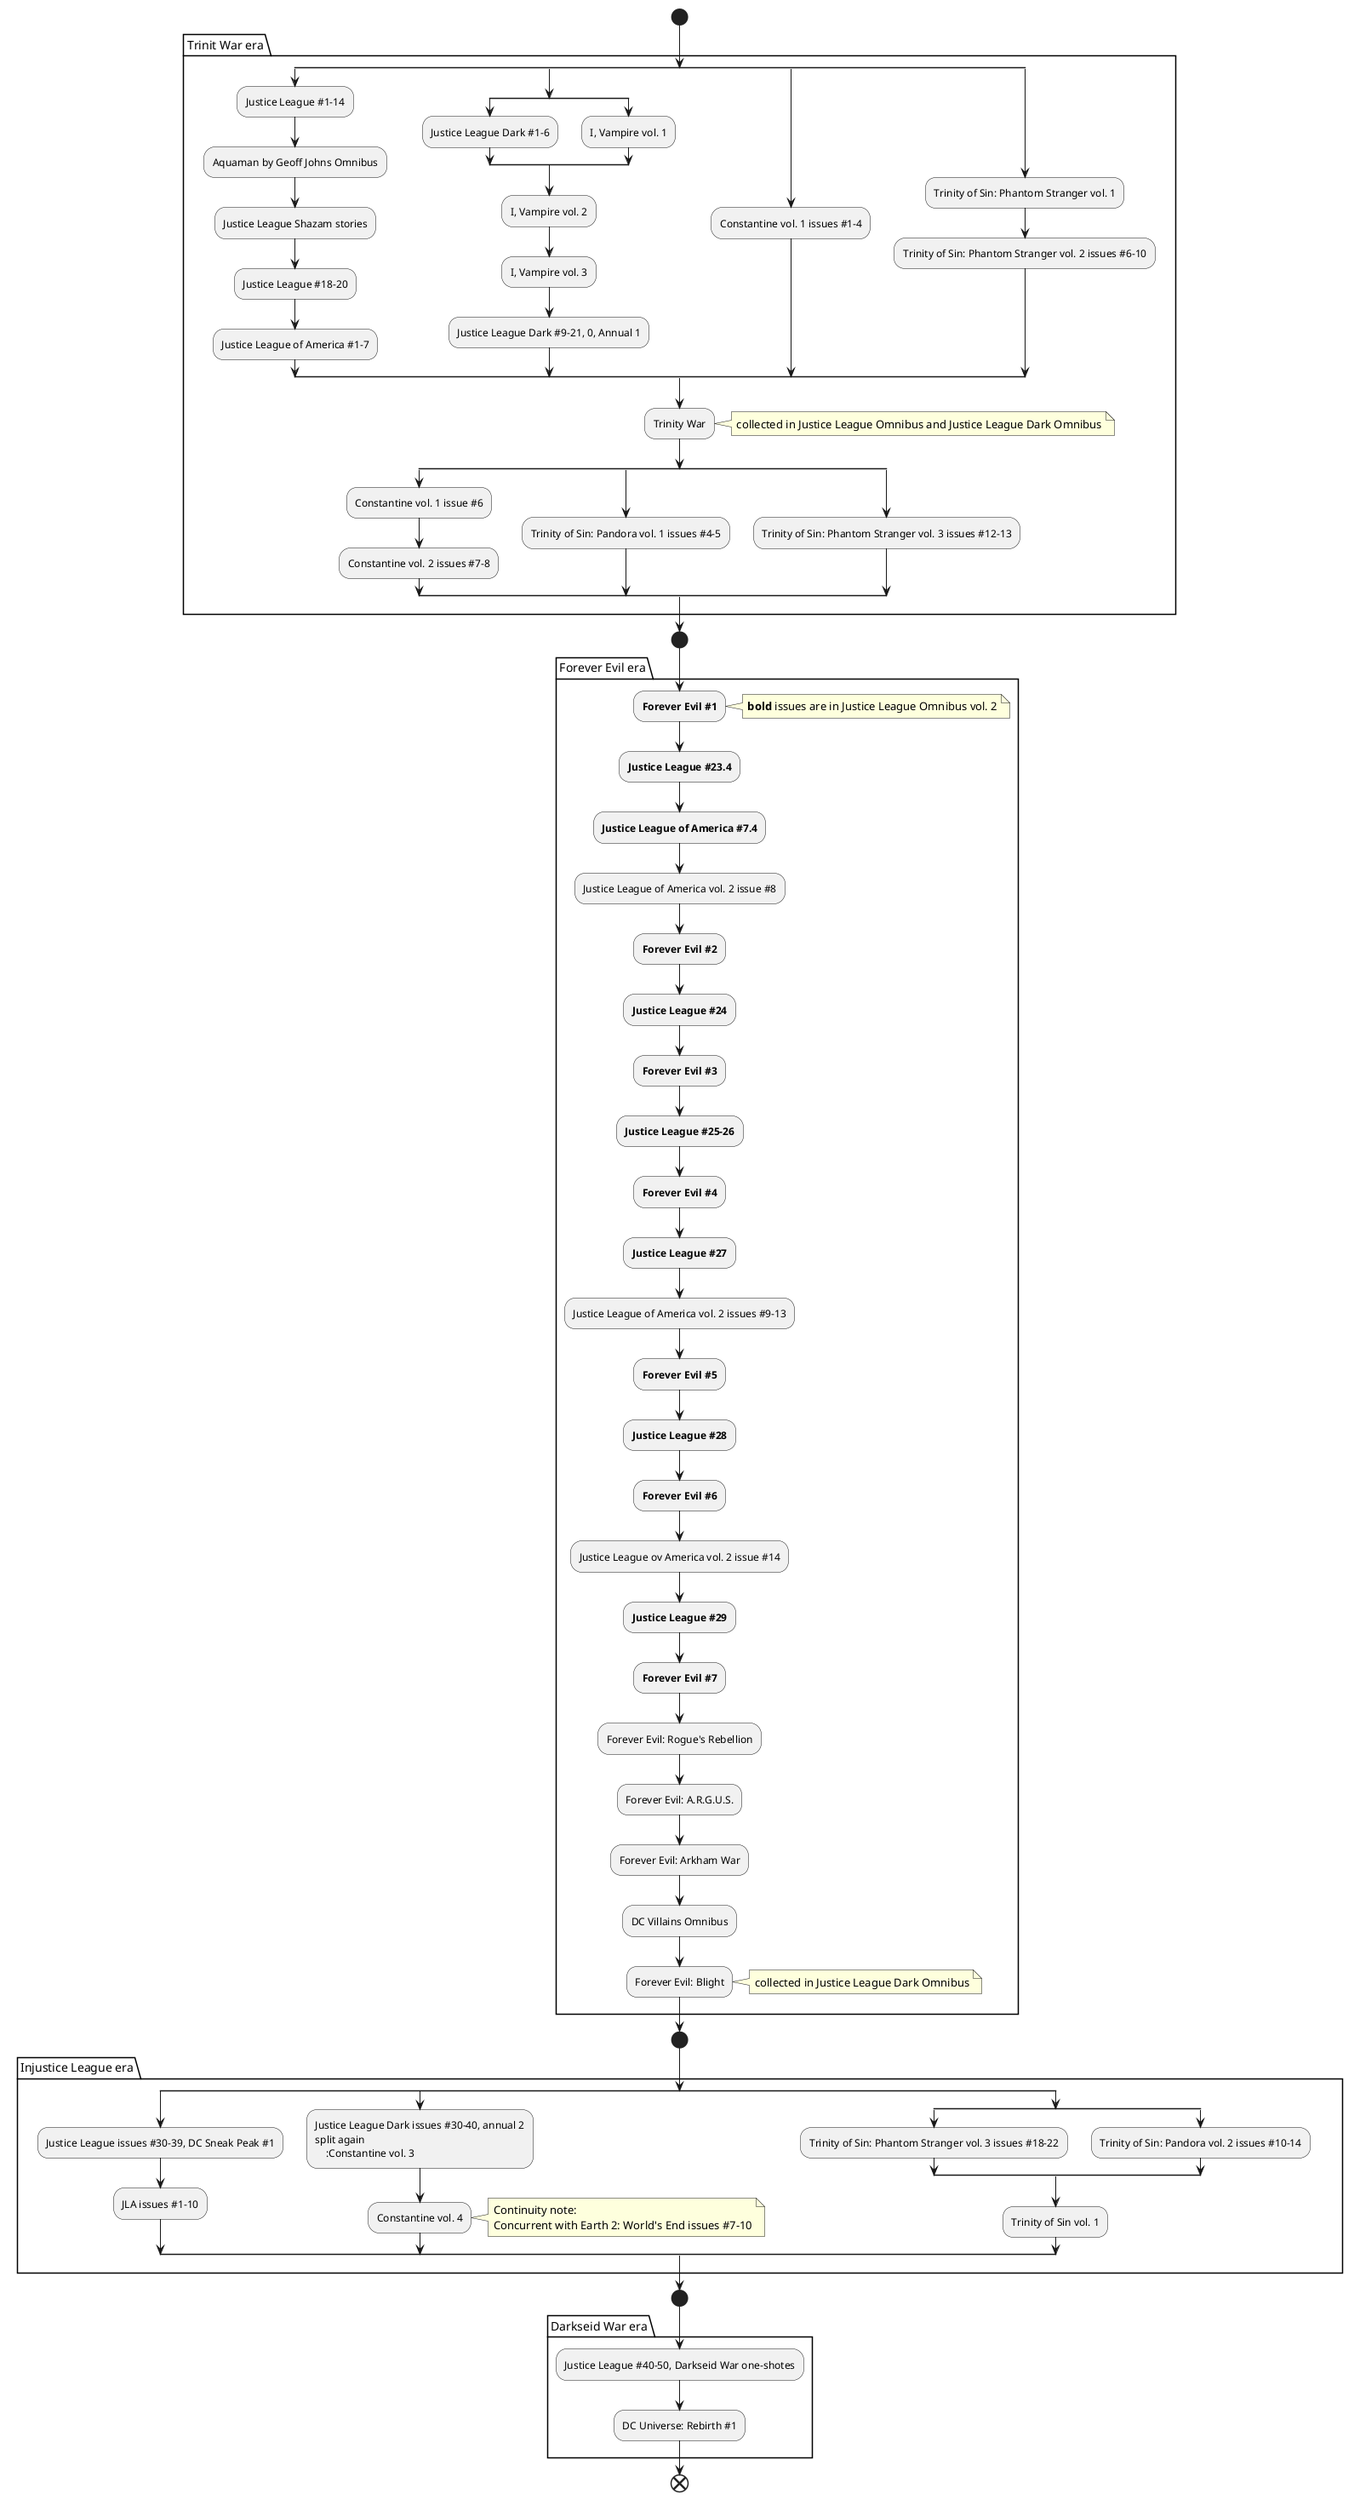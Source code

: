 @startuml
start

package Trinit War era {
    split
        :Justice League #1-14;
        :Aquaman by Geoff Johns Omnibus;
        :Justice League Shazam stories;
        :Justice League #18-20;
        :Justice League of America #1-7;
    split again
        split
            :Justice League Dark #1-6;
        split again
            :I, Vampire vol. 1;
        end split
        :I, Vampire vol. 2;
        :I, Vampire vol. 3;
        :Justice League Dark #9-21, 0, Annual 1;
    split again
        :Constantine vol. 1 issues #1-4;
    split again
        :Trinity of Sin: Phantom Stranger vol. 1;
        :Trinity of Sin: Phantom Stranger vol. 2 issues #6-10;
    end split
    
    :Trinity War;
    note right: collected in Justice League Omnibus and Justice League Dark Omnibus

    split
        :Constantine vol. 1 issue #6;
        :Constantine vol. 2 issues #7-8;
    split again
        :Trinity of Sin: Pandora vol. 1 issues #4-5;
    split again
        :Trinity of Sin: Phantom Stranger vol. 3 issues #12-13;
    end split
}

start

package Forever Evil era {
    :**Forever Evil #1**;
    note right: **bold** issues are in Justice League Omnibus vol. 2
    :**Justice League #23.4**;
    :**Justice League of America #7.4**;
    :Justice League of America vol. 2 issue #8;
    :**Forever Evil #2**;
    :**Justice League #24**;
    :**Forever Evil #3**;
    :**Justice League #25-26**;
    :**Forever Evil #4**;
    :**Justice League #27**;
    :Justice League of America vol. 2 issues #9-13;
    :**Forever Evil #5**;
    :**Justice League #28**;
    :**Forever Evil #6**;
    :Justice League ov America vol. 2 issue #14;
    :**Justice League #29**;
    :**Forever Evil #7**;

    :Forever Evil: Rogue's Rebellion;
    :Forever Evil: A.R.G.U.S.;
    :Forever Evil: Arkham War;
    :DC Villains Omnibus;

    :Forever Evil: Blight;
    note right: collected in Justice League Dark Omnibus
}

start

package Injustice League era {
    split
        :Justice League issues #30-39, DC Sneak Peak #1;
        :JLA issues #1-10;
    split again
        :Justice League Dark issues #30-40, annual 2
    split again
        :Constantine vol. 3;
        :Constantine vol. 4;
        note right
            Continuity note:
            Concurrent with Earth 2: World's End issues #7-10
        end note
    split again
        split
            :Trinity of Sin: Phantom Stranger vol. 3 issues #18-22;
        split again
            :Trinity of Sin: Pandora vol. 2 issues #10-14;
        end split
            :Trinity of Sin vol. 1;
    end split
}

start

package Darkseid War era {
    :Justice League #40-50, Darkseid War one-shotes;
    :DC Universe: Rebirth #1;
}

end
@enduml
